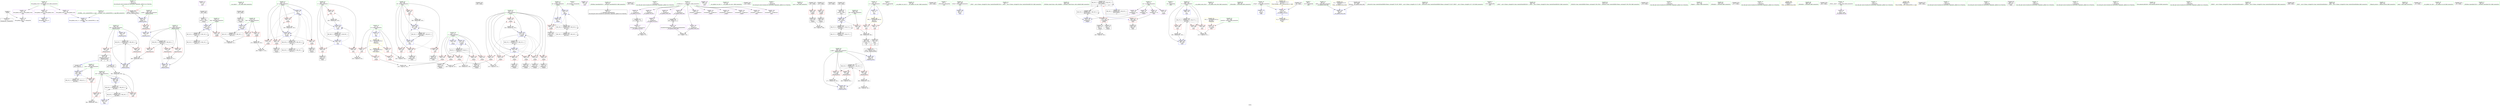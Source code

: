 digraph "SVFG" {
	label="SVFG";

	Node0x56295ffda200 [shape=record,color=grey,label="{NodeID: 0\nNullPtr}"];
	Node0x56295ffda200 -> Node0x56295fff2f40[style=solid];
	Node0x56295ffda200 -> Node0x56295fff9a90[style=solid];
	Node0x56295fff4800 [shape=record,color=blue,label="{NodeID: 194\n248\<--255\nres\<--\n_Z9quick_powxx\n}"];
	Node0x56295fff4800 -> Node0x562960015420[style=dashed];
	Node0x56295fff1180 [shape=record,color=purple,label="{NodeID: 111\n372\<--24\n\<--.str\nmain\n}"];
	Node0x56295ffefab0 [shape=record,color=green,label="{NodeID: 28\n45\<--46\n__cxa_atexit\<--__cxa_atexit_field_insensitive\n}"];
	Node0x562960003c70 [shape=record,color=grey,label="{NodeID: 305\n171 = cmp(169, 170, )\n}"];
	Node0x56295fff79f0 [shape=record,color=red,label="{NodeID: 139\n170\<--116\n\<--lenj\n_Z3gaov\n}"];
	Node0x56295fff79f0 -> Node0x562960003c70[style=solid];
	Node0x56295fff2430 [shape=record,color=green,label="{NodeID: 56\n291\<--292\ni\<--i_field_insensitive\nmain\n}"];
	Node0x56295fff2430 -> Node0x56295fff8bd0[style=solid];
	Node0x56295fff2430 -> Node0x56295fff8ca0[style=solid];
	Node0x56295fff2430 -> Node0x56295fff8d70[style=solid];
	Node0x56295fff2430 -> Node0x56295fff4db0[style=solid];
	Node0x56295fff2430 -> Node0x56295fff4e80[style=solid];
	Node0x562960031650 [shape=record,color=black,label="{NodeID: 416\n302 = PHI()\n}"];
	Node0x56295fff90b0 [shape=record,color=red,label="{NodeID: 167\n342\<--297\n\<--i9\nmain\n}"];
	Node0x56295fff90b0 -> Node0x5629600031f0[style=solid];
	Node0x56295fff3ca0 [shape=record,color=black,label="{NodeID: 84\n210\<--209\ntobool31\<--\n_Z3gaov\n}"];
	Node0x56295ffe7370 [shape=record,color=green,label="{NodeID: 1\n7\<--1\n__dso_handle\<--dummyObj\nGlob }"];
	Node0x56295fff48d0 [shape=record,color=blue,label="{NodeID: 195\n250\<--256\np\<--\n_Z9quick_powxx\n}"];
	Node0x56295fff48d0 -> Node0x562960015920[style=dashed];
	Node0x56295fff1250 [shape=record,color=purple,label="{NodeID: 112\n380\<--26\n\<--.str.3\nmain\n}"];
	Node0x56295ffefbb0 [shape=record,color=green,label="{NodeID: 29\n44\<--50\n_ZNSt8ios_base4InitD1Ev\<--_ZNSt8ios_base4InitD1Ev_field_insensitive\n}"];
	Node0x56295ffefbb0 -> Node0x56295fff3110[style=solid];
	Node0x562960003df0 [shape=record,color=grey,label="{NodeID: 306\n134 = cmp(132, 133, )\n}"];
	Node0x56295fff7ac0 [shape=record,color=red,label="{NodeID: 140\n209\<--118\n\<--ok\n_Z3gaov\n}"];
	Node0x56295fff7ac0 -> Node0x56295fff3ca0[style=solid];
	Node0x56295fff2500 [shape=record,color=green,label="{NodeID: 57\n293\<--294\nsum\<--sum_field_insensitive\nmain\n}"];
	Node0x56295fff2500 -> Node0x56295fff8e40[style=solid];
	Node0x56295fff2500 -> Node0x56295fff4f50[style=solid];
	Node0x562960031720 [shape=record,color=black,label="{NodeID: 417\n305 = PHI()\n}"];
	Node0x562960015420 [shape=record,color=black,label="{NodeID: 334\nMR_26V_3 = PHI(MR_26V_5, MR_26V_2, )\npts\{249 \}\n}"];
	Node0x562960015420 -> Node0x56295fff8480[style=dashed];
	Node0x562960015420 -> Node0x56295fff8550[style=dashed];
	Node0x562960015420 -> Node0x56295fff49a0[style=dashed];
	Node0x562960015420 -> Node0x562960015420[style=dashed];
	Node0x56295fff9180 [shape=record,color=red,label="{NodeID: 168\n346\<--297\n\<--i9\nmain\n}"];
	Node0x56295fff9180 -> Node0x56295fff40b0[style=solid];
	Node0x56295fff3d70 [shape=record,color=black,label="{NodeID: 85\n213\<--212\nidxprom33\<--\n_Z3gaov\n}"];
	Node0x56295ffdae90 [shape=record,color=green,label="{NodeID: 2\n9\<--1\n\<--dummyObj\nCan only get source location for instruction, argument, global var or function.}"];
	Node0x56295fff6050 [shape=record,color=black,label="{NodeID: 279\n73 = PHI(71, 74, )\n}"];
	Node0x56295fff6050 -> Node0x56295fff6810[style=solid];
	Node0x56295fff49a0 [shape=record,color=blue,label="{NodeID: 196\n248\<--269\nres\<--mul\n_Z9quick_powxx\n}"];
	Node0x56295fff49a0 -> Node0x562960015420[style=dashed];
	Node0x56295fff1320 [shape=record,color=purple,label="{NodeID: 113\n388\<--28\n\<--.str.4\nmain\n}"];
	Node0x56295ffefcb0 [shape=record,color=green,label="{NodeID: 30\n57\<--58\n__cxx_global_var_init.1\<--__cxx_global_var_init.1_field_insensitive\n}"];
	Node0x562960003f70 [shape=record,color=grey,label="{NodeID: 307\n148 = cmp(146, 147, )\n}"];
	Node0x56295fff7b90 [shape=record,color=red,label="{NodeID: 141\n177\<--120\n\<--p\n_Z3gaov\n}"];
	Node0x56295fff7b90 -> Node0x562960003970[style=solid];
	Node0x56295fff25d0 [shape=record,color=green,label="{NodeID: 58\n295\<--296\nans\<--ans_field_insensitive\nmain\n}"];
	Node0x56295fff25d0 -> Node0x56295fff8f10[style=solid];
	Node0x56295fff25d0 -> Node0x56295fff8fe0[style=solid];
	Node0x56295fff25d0 -> Node0x56295fff5020[style=solid];
	Node0x56295fff25d0 -> Node0x56295fff5290[style=solid];
	Node0x5629600317f0 [shape=record,color=black,label="{NodeID: 418\n314 = PHI()\n}"];
	Node0x562960015920 [shape=record,color=black,label="{NodeID: 335\nMR_28V_3 = PHI(MR_28V_4, MR_28V_2, )\npts\{251 \}\n}"];
	Node0x562960015920 -> Node0x56295fff8620[style=dashed];
	Node0x562960015920 -> Node0x56295fff86f0[style=dashed];
	Node0x562960015920 -> Node0x56295fff87c0[style=dashed];
	Node0x562960015920 -> Node0x56295fff4a70[style=dashed];
	Node0x56295fff9250 [shape=record,color=red,label="{NodeID: 169\n352\<--297\n\<--i9\nmain\n}"];
	Node0x56295fff9250 -> Node0x56295fff4250[style=solid];
	Node0x56295fff3e40 [shape=record,color=black,label="{NodeID: 86\n241\<--280\n_Z9quick_powxx_ret\<--\n_Z9quick_powxx\n|{<s0>18|<s1>20}}"];
	Node0x56295fff3e40:s0 -> Node0x562960031af0[style=solid,color=blue];
	Node0x56295fff3e40:s1 -> Node0x562960031df0[style=solid,color=blue];
	Node0x56295ffda840 [shape=record,color=green,label="{NodeID: 3\n15\<--1\n\<--dummyObj\nCan only get source location for instruction, argument, global var or function.}"];
	Node0x562960001350 [shape=record,color=black,label="{NodeID: 280\n96 = PHI(94, 97, )\n}"];
	Node0x562960001350 -> Node0x56295fff68e0[style=solid];
	Node0x56295fff4a70 [shape=record,color=blue,label="{NodeID: 197\n250\<--274\np\<--mul2\n_Z9quick_powxx\n}"];
	Node0x56295fff4a70 -> Node0x562960015920[style=dashed];
	Node0x56295fff13f0 [shape=record,color=purple,label="{NodeID: 114\n419\<--30\nllvm.global_ctors_0\<--llvm.global_ctors\nGlob }"];
	Node0x56295fff13f0 -> Node0x56295fff9890[style=solid];
	Node0x56295ffefdb0 [shape=record,color=green,label="{NodeID: 31\n62\<--63\nacos\<--acos_field_insensitive\n}"];
	Node0x5629600040f0 [shape=record,color=grey,label="{NodeID: 308\n200 = cmp(191, 199, )\n}"];
	Node0x56295fff7c60 [shape=record,color=red,label="{NodeID: 142\n185\<--120\n\<--p\n_Z3gaov\n}"];
	Node0x56295fff7c60 -> Node0x56295fff3890[style=solid];
	Node0x56295fff26a0 [shape=record,color=green,label="{NodeID: 59\n297\<--298\ni9\<--i9_field_insensitive\nmain\n}"];
	Node0x56295fff26a0 -> Node0x56295fff90b0[style=solid];
	Node0x56295fff26a0 -> Node0x56295fff9180[style=solid];
	Node0x56295fff26a0 -> Node0x56295fff9250[style=solid];
	Node0x56295fff26a0 -> Node0x56295fff9320[style=solid];
	Node0x56295fff26a0 -> Node0x56295fff50f0[style=solid];
	Node0x56295fff26a0 -> Node0x56295fff5360[style=solid];
	Node0x562960031950 [shape=record,color=black,label="{NodeID: 419\n315 = PHI()\n}"];
	Node0x562960015e20 [shape=record,color=black,label="{NodeID: 336\nMR_24V_3 = PHI(MR_24V_4, MR_24V_2, )\npts\{247 \}\n}"];
	Node0x562960015e20 -> Node0x56295fff8210[style=dashed];
	Node0x562960015e20 -> Node0x56295fff82e0[style=dashed];
	Node0x562960015e20 -> Node0x56295fff83b0[style=dashed];
	Node0x562960015e20 -> Node0x56295fff4b40[style=dashed];
	Node0x56295fff9320 [shape=record,color=red,label="{NodeID: 170\n368\<--297\n\<--i9\nmain\n}"];
	Node0x56295fff9320 -> Node0x5629600028f0[style=solid];
	Node0x56295fff3f10 [shape=record,color=black,label="{NodeID: 87\n323\<--322\nidxprom\<--\nmain\n}"];
	Node0x56295ffdac20 [shape=record,color=green,label="{NodeID: 4\n22\<--1\n_ZSt3cin\<--dummyObj\nGlob }"];
	Node0x562960001870 [shape=record,color=grey,label="{NodeID: 281\n384 = Binary(382, 383, )\n}"];
	Node0x56295fff4b40 [shape=record,color=blue,label="{NodeID: 198\n246\<--277\nx.addr\<--shr\n_Z9quick_powxx\n}"];
	Node0x56295fff4b40 -> Node0x562960015e20[style=dashed];
	Node0x56295fff6680 [shape=record,color=purple,label="{NodeID: 115\n420\<--30\nllvm.global_ctors_1\<--llvm.global_ctors\nGlob }"];
	Node0x56295fff6680 -> Node0x56295fff9990[style=solid];
	Node0x56295ffefeb0 [shape=record,color=green,label="{NodeID: 32\n68\<--69\n__cxx_global_var_init.2\<--__cxx_global_var_init.2_field_insensitive\n}"];
	Node0x56295fff7d30 [shape=record,color=red,label="{NodeID: 143\n195\<--120\n\<--p\n_Z3gaov\n}"];
	Node0x56295fff7d30 -> Node0x56295fff3b00[style=solid];
	Node0x56295fff2770 [shape=record,color=green,label="{NodeID: 60\n299\<--300\nlen\<--len_field_insensitive\nmain\n}"];
	Node0x56295fff2770 -> Node0x56295fff93f0[style=solid];
	Node0x56295fff2770 -> Node0x56295fff51c0[style=solid];
	Node0x562960031a20 [shape=record,color=black,label="{NodeID: 420\n325 = PHI()\n}"];
	Node0x562960016320 [shape=record,color=black,label="{NodeID: 337\nMR_43V_4 = PHI(MR_43V_5, MR_43V_3, )\npts\{296 \}\n}"];
	Node0x562960016320 -> Node0x56295fff8f10[style=dashed];
	Node0x562960016320 -> Node0x56295fff8fe0[style=dashed];
	Node0x562960016320 -> Node0x56295fff5290[style=dashed];
	Node0x562960016320 -> Node0x562960013b20[style=dashed];
	Node0x562960016320 -> Node0x562960016320[style=dashed];
	Node0x56295fff93f0 [shape=record,color=red,label="{NodeID: 171\n359\<--299\n\<--len\nmain\n}"];
	Node0x56295fff93f0 -> Node0x562960001cf0[style=solid];
	Node0x56295fff3fe0 [shape=record,color=black,label="{NodeID: 88\n335\<--334\nconv\<--\nmain\n|{<s0>18}}"];
	Node0x56295fff3fe0:s0 -> Node0x5629600307a0[style=solid,color=red];
	Node0x56295ffe70d0 [shape=record,color=green,label="{NodeID: 5\n23\<--1\n_ZSt4cout\<--dummyObj\nGlob }"];
	Node0x5629600019f0 [shape=record,color=grey,label="{NodeID: 282\n274 = Binary(273, 272, )\n}"];
	Node0x5629600019f0 -> Node0x56295fff4a70[style=solid];
	Node0x56295fff4c10 [shape=record,color=blue,label="{NodeID: 199\n285\<--15\nretval\<--\nmain\n}"];
	Node0x56295fff6710 [shape=record,color=purple,label="{NodeID: 116\n421\<--30\nllvm.global_ctors_2\<--llvm.global_ctors\nGlob }"];
	Node0x56295fff6710 -> Node0x56295fff9a90[style=solid];
	Node0x56295ffeffb0 [shape=record,color=green,label="{NodeID: 33\n76\<--77\n_ZNSt7__cxx1112basic_stringIcSt11char_traitsIcESaIcEEC1Ev\<--_ZNSt7__cxx1112basic_stringIcSt11char_traitsIcESaIcEEC1Ev_field_insensitive\n}"];
	Node0x56295fff7e00 [shape=record,color=red,label="{NodeID: 144\n205\<--120\n\<--p\n_Z3gaov\n}"];
	Node0x56295fff7e00 -> Node0x5629600025f0[style=solid];
	Node0x56295fff2840 [shape=record,color=green,label="{NodeID: 61\n303\<--304\n_ZNSt8ios_base15sync_with_stdioEb\<--_ZNSt8ios_base15sync_with_stdioEb_field_insensitive\n}"];
	Node0x562960031af0 [shape=record,color=black,label="{NodeID: 421\n336 = PHI(241, )\n}"];
	Node0x562960031af0 -> Node0x56295fff4f50[style=solid];
	Node0x56295fff94c0 [shape=record,color=red,label="{NodeID: 172\n349\<--348\n\<--arrayidx14\nmain\n}"];
	Node0x56295fff94c0 -> Node0x56295fff4180[style=solid];
	Node0x56295fff40b0 [shape=record,color=black,label="{NodeID: 89\n347\<--346\nidxprom13\<--\nmain\n}"];
	Node0x56295ffe7160 [shape=record,color=green,label="{NodeID: 6\n24\<--1\n.str\<--dummyObj\nGlob }"];
	Node0x562960001b70 [shape=record,color=grey,label="{NodeID: 283\n364 = Binary(363, 362, )\n}"];
	Node0x562960001b70 -> Node0x56295fff5290[style=solid];
	Node0x56295fff4ce0 [shape=record,color=blue,label="{NodeID: 200\n289\<--130\nT\<--\nmain\n}"];
	Node0x56295fff4ce0 -> Node0x562960013030[style=dashed];
	Node0x56295fff6810 [shape=record,color=purple,label="{NodeID: 117\n74\<--73\narrayctor.next\<--arrayctor.cur\n__cxx_global_var_init.2\n}"];
	Node0x56295fff6810 -> Node0x56295fff6050[style=solid];
	Node0x56295fff6810 -> Node0x562960002ef0[style=solid];
	Node0x56295fff00b0 [shape=record,color=green,label="{NodeID: 34\n83\<--84\n__cxx_global_array_dtor\<--__cxx_global_array_dtor_field_insensitive\n}"];
	Node0x56295fff7ed0 [shape=record,color=red,label="{NodeID: 145\n157\<--156\n\<--arrayidx6\n_Z3gaov\n}"];
	Node0x56295fff7ed0 -> Node0x56295fff3480[style=solid];
	Node0x56295fff7ed0 -> Node0x56295fff3550[style=solid];
	Node0x56295fff2940 [shape=record,color=green,label="{NodeID: 62\n306\<--307\n_ZNSirsERi\<--_ZNSirsERi_field_insensitive\n}"];
	Node0x562960031d20 [shape=record,color=black,label="{NodeID: 422\n355 = PHI()\n}"];
	Node0x562960031d20 -> Node0x56295fff4320[style=solid];
	Node0x562960016d20 [shape=record,color=black,label="{NodeID: 339\nMR_47V_3 = PHI(MR_47V_4, MR_47V_2, )\npts\{300 \}\n}"];
	Node0x562960016d20 -> Node0x56295fff51c0[style=dashed];
	Node0x562960016d20 -> Node0x562960014520[style=dashed];
	Node0x562960016d20 -> Node0x562960016d20[style=dashed];
	Node0x56295fff9590 [shape=record,color=blue,label="{NodeID: 173\n8\<--9\n_ZL2pi\<--\nGlob }"];
	Node0x56295fff4180 [shape=record,color=black,label="{NodeID: 90\n350\<--349\ntobool\<--\nmain\n}"];
	Node0x56295ffe71f0 [shape=record,color=green,label="{NodeID: 7\n26\<--1\n.str.3\<--dummyObj\nGlob }"];
	Node0x562960001cf0 [shape=record,color=grey,label="{NodeID: 284\n360 = Binary(358, 359, )\n}"];
	Node0x562960001cf0 -> Node0x56295fff43f0[style=solid];
	Node0x56295fff4db0 [shape=record,color=blue,label="{NodeID: 201\n291\<--130\ni\<--\nmain\n}"];
	Node0x56295fff4db0 -> Node0x56295fff8bd0[style=dashed];
	Node0x56295fff4db0 -> Node0x56295fff8ca0[style=dashed];
	Node0x56295fff4db0 -> Node0x56295fff8d70[style=dashed];
	Node0x56295fff4db0 -> Node0x56295fff4e80[style=dashed];
	Node0x56295fff4db0 -> Node0x562960013120[style=dashed];
	Node0x56295fff68e0 [shape=record,color=purple,label="{NodeID: 118\n97\<--96\narraydestroy.element\<--arraydestroy.elementPast\n__cxx_global_array_dtor\n}"];
	Node0x56295fff68e0 -> Node0x562960001350[style=solid];
	Node0x56295fff68e0 -> Node0x562960002d70[style=solid];
	Node0x56295fff01b0 [shape=record,color=green,label="{NodeID: 35\n90\<--91\n.addr\<--.addr_field_insensitive\n__cxx_global_array_dtor\n}"];
	Node0x56295fff01b0 -> Node0x56295fff9c60[style=solid];
	Node0x56295fff7fa0 [shape=record,color=red,label="{NodeID: 146\n190\<--187\n\<--call21\n_Z3gaov\n}"];
	Node0x56295fff7fa0 -> Node0x56295fff3960[style=solid];
	Node0x56295fff2a40 [shape=record,color=green,label="{NodeID: 63\n326\<--327\n_ZStrsIcSt11char_traitsIcESaIcEERSt13basic_istreamIT_T0_ES7_RNSt7__cxx1112basic_stringIS4_S5_T1_EE\<--_ZStrsIcSt11char_traitsIcESaIcEERSt13basic_istreamIT_T0_ES7_RNSt7__cxx1112basic_stringIS4_S5_T1_EE_field_insensitive\n}"];
	Node0x562960031df0 [shape=record,color=black,label="{NodeID: 423\n362 = PHI(241, )\n}"];
	Node0x562960031df0 -> Node0x562960001b70[style=solid];
	Node0x56295fff9690 [shape=record,color=blue,label="{NodeID: 174\n14\<--15\nn\<--\nGlob }"];
	Node0x56295fff9690 -> Node0x562960019a20[style=dashed];
	Node0x56295fff4250 [shape=record,color=black,label="{NodeID: 91\n353\<--352\nidxprom15\<--\nmain\n}"];
	Node0x56295ffee380 [shape=record,color=green,label="{NodeID: 8\n28\<--1\n.str.4\<--dummyObj\nGlob }"];
	Node0x562960001e70 [shape=record,color=grey,label="{NodeID: 285\n269 = Binary(268, 267, )\n}"];
	Node0x562960001e70 -> Node0x56295fff49a0[style=solid];
	Node0x56295fff4e80 [shape=record,color=blue,label="{NodeID: 202\n291\<--330\ni\<--inc\nmain\n}"];
	Node0x56295fff4e80 -> Node0x56295fff8bd0[style=dashed];
	Node0x56295fff4e80 -> Node0x56295fff8ca0[style=dashed];
	Node0x56295fff4e80 -> Node0x56295fff8d70[style=dashed];
	Node0x56295fff4e80 -> Node0x56295fff4e80[style=dashed];
	Node0x56295fff4e80 -> Node0x562960013120[style=dashed];
	Node0x56295fff69b0 [shape=record,color=red,label="{NodeID: 119\n334\<--14\n\<--n\nmain\n}"];
	Node0x56295fff69b0 -> Node0x56295fff3fe0[style=solid];
	Node0x56295fff0280 [shape=record,color=green,label="{NodeID: 36\n99\<--100\n_ZNSt7__cxx1112basic_stringIcSt11char_traitsIcESaIcEED1Ev\<--_ZNSt7__cxx1112basic_stringIcSt11char_traitsIcESaIcEED1Ev_field_insensitive\n}"];
	Node0x56295fff8070 [shape=record,color=red,label="{NodeID: 147\n198\<--197\n\<--call26\n_Z3gaov\n}"];
	Node0x56295fff8070 -> Node0x56295fff3bd0[style=solid];
	Node0x56295fff2b40 [shape=record,color=green,label="{NodeID: 64\n374\<--375\n_ZStlsISt11char_traitsIcEERSt13basic_ostreamIcT_ES5_PKc\<--_ZStlsISt11char_traitsIcEERSt13basic_ostreamIcT_ES5_PKc_field_insensitive\n}"];
	Node0x562960031f60 [shape=record,color=black,label="{NodeID: 424\n373 = PHI()\n}"];
	Node0x56295fff9790 [shape=record,color=blue,label="{NodeID: 175\n17\<--15\nk\<--\nGlob }"];
	Node0x56295fff9790 -> Node0x56296001a540[style=dashed];
	Node0x56295fff4320 [shape=record,color=black,label="{NodeID: 92\n356\<--355\nconv18\<--call17\nmain\n}"];
	Node0x56295fff4320 -> Node0x56295fff51c0[style=solid];
	Node0x56295ffee410 [shape=record,color=green,label="{NodeID: 9\n31\<--1\n\<--dummyObj\nCan only get source location for instruction, argument, global var or function.}"];
	Node0x562960001ff0 [shape=record,color=grey,label="{NodeID: 286\n277 = Binary(276, 255, )\n}"];
	Node0x562960001ff0 -> Node0x56295fff4b40[style=solid];
	Node0x56295fff4f50 [shape=record,color=blue,label="{NodeID: 203\n293\<--336\nsum\<--call8\nmain\n}"];
	Node0x56295fff4f50 -> Node0x56295fff8e40[style=dashed];
	Node0x56295fff4f50 -> Node0x562960013620[style=dashed];
	Node0x56295fff6a80 [shape=record,color=red,label="{NodeID: 120\n358\<--14\n\<--n\nmain\n}"];
	Node0x56295fff6a80 -> Node0x562960001cf0[style=solid];
	Node0x56295fff0380 [shape=record,color=green,label="{NodeID: 37\n107\<--108\n_Z3gaov\<--_Z3gaov_field_insensitive\n}"];
	Node0x56295fff8140 [shape=record,color=red,label="{NodeID: 148\n256\<--244\n\<--a.addr\n_Z9quick_powxx\n}"];
	Node0x56295fff8140 -> Node0x56295fff48d0[style=solid];
	Node0x56295fff2c40 [shape=record,color=green,label="{NodeID: 65\n378\<--379\n_ZNSolsEi\<--_ZNSolsEi_field_insensitive\n}"];
	Node0x562960032030 [shape=record,color=black,label="{NodeID: 425\n377 = PHI()\n}"];
	Node0x56295fff9890 [shape=record,color=blue,label="{NodeID: 176\n419\<--31\nllvm.global_ctors_0\<--\nGlob }"];
	Node0x56295fff43f0 [shape=record,color=black,label="{NodeID: 93\n361\<--360\nconv19\<--sub\nmain\n|{<s0>20}}"];
	Node0x56295fff43f0:s0 -> Node0x5629600307a0[style=solid,color=red];
	Node0x56295ffee4a0 [shape=record,color=green,label="{NodeID: 10\n61\<--1\n\<--dummyObj\nCan only get source location for instruction, argument, global var or function.}"];
	Node0x562960002170 [shape=record,color=grey,label="{NodeID: 287\n225 = Binary(224, 130, )\n}"];
	Node0x562960002170 -> Node0x56295fffa550[style=solid];
	Node0x56295fff5020 [shape=record,color=blue,label="{NodeID: 204\n295\<--261\nans\<--\nmain\n}"];
	Node0x56295fff5020 -> Node0x562960016320[style=dashed];
	Node0x56295fff6b50 [shape=record,color=red,label="{NodeID: 121\n133\<--17\n\<--k\n_Z3gaov\n}"];
	Node0x56295fff6b50 -> Node0x562960003df0[style=solid];
	Node0x56295fff0480 [shape=record,color=green,label="{NodeID: 38\n110\<--111\ni\<--i_field_insensitive\n_Z3gaov\n}"];
	Node0x56295fff0480 -> Node0x56295fff6e90[style=solid];
	Node0x56295fff0480 -> Node0x56295fff6f60[style=solid];
	Node0x56295fff0480 -> Node0x56295fff7030[style=solid];
	Node0x56295fff0480 -> Node0x56295fff7100[style=solid];
	Node0x56295fff0480 -> Node0x56295fff71d0[style=solid];
	Node0x56295fff0480 -> Node0x56295fff9d30[style=solid];
	Node0x56295fff0480 -> Node0x56295fffa550[style=solid];
	Node0x56295fffb320 [shape=record,color=yellow,style=double,label="{NodeID: 398\nRETMU(4V_2)\npts\{91 \}\nFun[__cxx_global_array_dtor]}"];
	Node0x56295fff8210 [shape=record,color=red,label="{NodeID: 149\n259\<--246\n\<--x.addr\n_Z9quick_powxx\n}"];
	Node0x56295fff8210 -> Node0x5629600037f0[style=solid];
	Node0x56295fff2d40 [shape=record,color=green,label="{NodeID: 66\n386\<--387\n_ZNSolsEx\<--_ZNSolsEx_field_insensitive\n}"];
	Node0x562960032100 [shape=record,color=black,label="{NodeID: 426\n381 = PHI()\n}"];
	Node0x562960018120 [shape=record,color=black,label="{NodeID: 343\nMR_14V_4 = PHI(MR_14V_5, MR_14V_3, )\npts\{117 \}\n}"];
	Node0x562960018120 -> Node0x56295fff9fa0[style=dashed];
	Node0x562960018120 -> Node0x562960010f20[style=dashed];
	Node0x562960018120 -> Node0x562960018120[style=dashed];
	Node0x56295fff9990 [shape=record,color=blue,label="{NodeID: 177\n420\<--32\nllvm.global_ctors_1\<--_GLOBAL__sub_I_mental2008_0_1.cpp\nGlob }"];
	Node0x56295fff44c0 [shape=record,color=purple,label="{NodeID: 94\n41\<--4\n\<--_ZStL8__ioinit\n__cxx_global_var_init\n}"];
	Node0x56295ffeed70 [shape=record,color=green,label="{NodeID: 11\n124\<--1\n\<--dummyObj\nCan only get source location for instruction, argument, global var or function.}"];
	Node0x5629600022f0 [shape=record,color=grey,label="{NodeID: 288\n330 = Binary(329, 130, )\n}"];
	Node0x5629600022f0 -> Node0x56295fff4e80[style=solid];
	Node0x56295fff50f0 [shape=record,color=blue,label="{NodeID: 205\n297\<--130\ni9\<--\nmain\n}"];
	Node0x56295fff50f0 -> Node0x56295fff90b0[style=dashed];
	Node0x56295fff50f0 -> Node0x56295fff9180[style=dashed];
	Node0x56295fff50f0 -> Node0x56295fff9250[style=dashed];
	Node0x56295fff50f0 -> Node0x56295fff9320[style=dashed];
	Node0x56295fff50f0 -> Node0x56295fff5360[style=dashed];
	Node0x56295fff50f0 -> Node0x562960014020[style=dashed];
	Node0x56295fff6c20 [shape=record,color=red,label="{NodeID: 122\n147\<--17\n\<--k\n_Z3gaov\n}"];
	Node0x56295fff6c20 -> Node0x562960003f70[style=solid];
	Node0x56295fff0550 [shape=record,color=green,label="{NodeID: 39\n112\<--113\nleni\<--leni_field_insensitive\n_Z3gaov\n}"];
	Node0x56295fff0550 -> Node0x56295fff72a0[style=solid];
	Node0x56295fff0550 -> Node0x56295fff7370[style=solid];
	Node0x56295fff0550 -> Node0x56295fff9e00[style=solid];
	Node0x56295fffb430 [shape=record,color=yellow,style=double,label="{NodeID: 399\nRETMU(2V_2)\npts\{10 \}\nFun[_GLOBAL__sub_I_mental2008_0_1.cpp]}"];
	Node0x56295fff82e0 [shape=record,color=red,label="{NodeID: 150\n263\<--246\n\<--x.addr\n_Z9quick_powxx\n}"];
	Node0x56295fff82e0 -> Node0x562960002470[style=solid];
	Node0x56295fff2e40 [shape=record,color=green,label="{NodeID: 67\n32\<--413\n_GLOBAL__sub_I_mental2008_0_1.cpp\<--_GLOBAL__sub_I_mental2008_0_1.cpp_field_insensitive\n}"];
	Node0x56295fff2e40 -> Node0x56295fff9990[style=solid];
	Node0x5629600321d0 [shape=record,color=black,label="{NodeID: 427\n385 = PHI()\n}"];
	Node0x562960018620 [shape=record,color=black,label="{NodeID: 344\nMR_16V_4 = PHI(MR_16V_8, MR_16V_3, )\npts\{119 \}\n}"];
	Node0x562960018620 -> Node0x56295fffa070[style=dashed];
	Node0x562960018620 -> Node0x562960011420[style=dashed];
	Node0x562960018620 -> Node0x562960018620[style=dashed];
	Node0x56295fff9a90 [shape=record,color=blue, style = dotted,label="{NodeID: 178\n421\<--3\nllvm.global_ctors_2\<--dummyVal\nGlob }"];
	Node0x56295fff4590 [shape=record,color=purple,label="{NodeID: 95\n71\<--11\n\<--_Z1sB5cxx11\n__cxx_global_var_init.2\n}"];
	Node0x56295fff4590 -> Node0x56295fff6050[style=solid];
	Node0x56295ffeee00 [shape=record,color=green,label="{NodeID: 12\n125\<--1\n\<--dummyObj\nCan only get source location for instruction, argument, global var or function.}"];
	Node0x56296001b9f0 [shape=record,color=yellow,style=double,label="{NodeID: 372\n4V_1 = ENCHI(MR_4V_0)\npts\{91 \}\nFun[__cxx_global_array_dtor]}"];
	Node0x56296001b9f0 -> Node0x56295fff9c60[style=dashed];
	Node0x562960002470 [shape=record,color=grey,label="{NodeID: 289\n264 = Binary(263, 255, )\n}"];
	Node0x562960002470 -> Node0x5629600034f0[style=solid];
	Node0x56295fff51c0 [shape=record,color=blue,label="{NodeID: 206\n299\<--356\nlen\<--conv18\nmain\n}"];
	Node0x56295fff51c0 -> Node0x56295fff93f0[style=dashed];
	Node0x56295fff51c0 -> Node0x562960016d20[style=dashed];
	Node0x56295fff6cf0 [shape=record,color=red,label="{NodeID: 123\n319\<--17\n\<--k\nmain\n}"];
	Node0x56295fff6cf0 -> Node0x562960003670[style=solid];
	Node0x56295fff0620 [shape=record,color=green,label="{NodeID: 40\n114\<--115\nj\<--j_field_insensitive\n_Z3gaov\n}"];
	Node0x56295fff0620 -> Node0x56295fff7440[style=solid];
	Node0x56295fff0620 -> Node0x56295fff7510[style=solid];
	Node0x56295fff0620 -> Node0x56295fff75e0[style=solid];
	Node0x56295fff0620 -> Node0x56295fff76b0[style=solid];
	Node0x56295fff0620 -> Node0x56295fff7780[style=solid];
	Node0x56295fff0620 -> Node0x56295fff7850[style=solid];
	Node0x56295fff0620 -> Node0x56295fff7920[style=solid];
	Node0x56295fff0620 -> Node0x56295fff9ed0[style=solid];
	Node0x56295fff0620 -> Node0x56295fffa480[style=solid];
	Node0x56295fff83b0 [shape=record,color=red,label="{NodeID: 151\n276\<--246\n\<--x.addr\n_Z9quick_powxx\n}"];
	Node0x56295fff83b0 -> Node0x562960001ff0[style=solid];
	Node0x56295fff2f40 [shape=record,color=black,label="{NodeID: 68\n2\<--3\ndummyVal\<--dummyVal\n}"];
	Node0x562960018b20 [shape=record,color=black,label="{NodeID: 345\nMR_18V_4 = PHI(MR_18V_8, MR_18V_3, )\npts\{121 \}\n}"];
	Node0x562960018b20 -> Node0x56295fffa140[style=dashed];
	Node0x562960018b20 -> Node0x562960011920[style=dashed];
	Node0x562960018b20 -> Node0x562960018b20[style=dashed];
	Node0x56295fff9b90 [shape=record,color=blue,label="{NodeID: 179\n8\<--60\n_ZL2pi\<--call\n__cxx_global_var_init.1\n|{<s0>27}}"];
	Node0x56295fff9b90:s0 -> Node0x56295fffb9f0[style=dashed,color=blue];
	Node0x56295fff1570 [shape=record,color=purple,label="{NodeID: 96\n78\<--11\n\<--_Z1sB5cxx11\n__cxx_global_var_init.2\n}"];
	Node0x56295ffeee90 [shape=record,color=green,label="{NodeID: 13\n126\<--1\n\<--dummyObj\nCan only get source location for instruction, argument, global var or function.}"];
	Node0x56296001bb00 [shape=record,color=yellow,style=double,label="{NodeID: 373\n2V_1 = ENCHI(MR_2V_0)\npts\{10 \}\nFun[_GLOBAL__sub_I_mental2008_0_1.cpp]|{<s0>27}}"];
	Node0x56296001bb00:s0 -> Node0x56295fff9b90[style=dashed,color=red];
	Node0x5629600025f0 [shape=record,color=grey,label="{NodeID: 290\n206 = Binary(205, 130, )\n}"];
	Node0x5629600025f0 -> Node0x56295fffa2e0[style=solid];
	Node0x56295fff5290 [shape=record,color=blue,label="{NodeID: 207\n295\<--364\nans\<--add\nmain\n}"];
	Node0x56295fff5290 -> Node0x562960016320[style=dashed];
	Node0x56295fff6dc0 [shape=record,color=red,label="{NodeID: 124\n343\<--17\n\<--k\nmain\n}"];
	Node0x56295fff6dc0 -> Node0x5629600031f0[style=solid];
	Node0x56295fff06f0 [shape=record,color=green,label="{NodeID: 41\n116\<--117\nlenj\<--lenj_field_insensitive\n_Z3gaov\n}"];
	Node0x56295fff06f0 -> Node0x56295fff79f0[style=solid];
	Node0x56295fff06f0 -> Node0x56295fff9fa0[style=solid];
	Node0x562960010020 [shape=record,color=black,label="{NodeID: 318\nMR_8V_3 = PHI(MR_8V_4, MR_8V_2, )\npts\{111 \}\n}"];
	Node0x562960010020 -> Node0x56295fff6e90[style=dashed];
	Node0x562960010020 -> Node0x56295fff6f60[style=dashed];
	Node0x562960010020 -> Node0x56295fff7030[style=dashed];
	Node0x562960010020 -> Node0x56295fff7100[style=dashed];
	Node0x562960010020 -> Node0x56295fff71d0[style=dashed];
	Node0x562960010020 -> Node0x56295fffa550[style=dashed];
	Node0x56295fff8480 [shape=record,color=red,label="{NodeID: 152\n268\<--248\n\<--res\n_Z9quick_powxx\n}"];
	Node0x56295fff8480 -> Node0x562960001e70[style=solid];
	Node0x56295fff3040 [shape=record,color=black,label="{NodeID: 69\n284\<--15\nmain_ret\<--\nmain\n}"];
	Node0x562960019020 [shape=record,color=black,label="{NodeID: 346\nMR_20V_4 = PHI(MR_20V_7, MR_20V_3, )\npts\{210000 \}\n}"];
	Node0x562960019020 -> Node0x56295fff7ed0[style=dashed];
	Node0x562960019020 -> Node0x56295fffa3b0[style=dashed];
	Node0x562960019020 -> Node0x562960011e20[style=dashed];
	Node0x562960019020 -> Node0x562960019020[style=dashed];
	Node0x56295fff9c60 [shape=record,color=blue,label="{NodeID: 180\n90\<--89\n.addr\<--\n__cxx_global_array_dtor\n}"];
	Node0x56295fff1640 [shape=record,color=purple,label="{NodeID: 97\n79\<--11\n\<--_Z1sB5cxx11\n__cxx_global_var_init.2\n}"];
	Node0x56295fff1640 -> Node0x562960002ef0[style=solid];
	Node0x56295ffeef20 [shape=record,color=green,label="{NodeID: 14\n130\<--1\n\<--dummyObj\nCan only get source location for instruction, argument, global var or function.}"];
	Node0x562960002770 [shape=record,color=grey,label="{NodeID: 291\n179 = Binary(178, 130, )\n}"];
	Node0x562960002770 -> Node0x562960003970[style=solid];
	Node0x56295fff5360 [shape=record,color=blue,label="{NodeID: 208\n297\<--369\ni9\<--inc22\nmain\n}"];
	Node0x56295fff5360 -> Node0x56295fff90b0[style=dashed];
	Node0x56295fff5360 -> Node0x56295fff9180[style=dashed];
	Node0x56295fff5360 -> Node0x56295fff9250[style=dashed];
	Node0x56295fff5360 -> Node0x56295fff9320[style=dashed];
	Node0x56295fff5360 -> Node0x56295fff5360[style=dashed];
	Node0x56295fff5360 -> Node0x562960014020[style=dashed];
	Node0x56295fff6e90 [shape=record,color=red,label="{NodeID: 125\n132\<--110\n\<--i\n_Z3gaov\n}"];
	Node0x56295fff6e90 -> Node0x562960003df0[style=solid];
	Node0x56295fff07c0 [shape=record,color=green,label="{NodeID: 42\n118\<--119\nok\<--ok_field_insensitive\n_Z3gaov\n}"];
	Node0x56295fff07c0 -> Node0x56295fff7ac0[style=solid];
	Node0x56295fff07c0 -> Node0x56295fffa070[style=solid];
	Node0x56295fff07c0 -> Node0x56295fffa210[style=solid];
	Node0x562960010520 [shape=record,color=black,label="{NodeID: 319\nMR_10V_2 = PHI(MR_10V_3, MR_10V_1, )\npts\{113 \}\n}"];
	Node0x562960010520 -> Node0x56295fff9e00[style=dashed];
	Node0x56295fff8550 [shape=record,color=red,label="{NodeID: 153\n280\<--248\n\<--res\n_Z9quick_powxx\n}"];
	Node0x56295fff8550 -> Node0x56295fff3e40[style=solid];
	Node0x56295fff3110 [shape=record,color=black,label="{NodeID: 70\n43\<--44\n\<--_ZNSt8ios_base4InitD1Ev\nCan only get source location for instruction, argument, global var or function.}"];
	Node0x56295fff9d30 [shape=record,color=blue,label="{NodeID: 181\n110\<--130\ni\<--\n_Z3gaov\n}"];
	Node0x56295fff9d30 -> Node0x562960010020[style=dashed];
	Node0x56295fff1710 [shape=record,color=purple,label="{NodeID: 98\n93\<--11\n\<--_Z1sB5cxx11\n__cxx_global_array_dtor\n}"];
	Node0x56295ffeefb0 [shape=record,color=green,label="{NodeID: 15\n174\<--1\n\<--dummyObj\nCan only get source location for instruction, argument, global var or function.}"];
	Node0x5629600028f0 [shape=record,color=grey,label="{NodeID: 292\n369 = Binary(368, 130, )\n}"];
	Node0x5629600028f0 -> Node0x56295fff5360[style=solid];
	Node0x56295fff5430 [shape=record,color=blue,label="{NodeID: 209\n289\<--392\nT\<--inc31\nmain\n}"];
	Node0x56295fff5430 -> Node0x562960013030[style=dashed];
	Node0x56295fff6f60 [shape=record,color=red,label="{NodeID: 126\n136\<--110\n\<--i\n_Z3gaov\n}"];
	Node0x56295fff6f60 -> Node0x56295fff3210[style=solid];
	Node0x56295fff0890 [shape=record,color=green,label="{NodeID: 43\n120\<--121\np\<--p_field_insensitive\n_Z3gaov\n}"];
	Node0x56295fff0890 -> Node0x56295fff7b90[style=solid];
	Node0x56295fff0890 -> Node0x56295fff7c60[style=solid];
	Node0x56295fff0890 -> Node0x56295fff7d30[style=solid];
	Node0x56295fff0890 -> Node0x56295fff7e00[style=solid];
	Node0x56295fff0890 -> Node0x56295fffa140[style=solid];
	Node0x56295fff0890 -> Node0x56295fffa2e0[style=solid];
	Node0x562960010a20 [shape=record,color=black,label="{NodeID: 320\nMR_12V_2 = PHI(MR_12V_4, MR_12V_1, )\npts\{115 \}\n}"];
	Node0x562960010a20 -> Node0x56295fff9ed0[style=dashed];
	Node0x56295fff8620 [shape=record,color=red,label="{NodeID: 154\n267\<--250\n\<--p\n_Z9quick_powxx\n}"];
	Node0x56295fff8620 -> Node0x562960001e70[style=solid];
	Node0x56295fff3210 [shape=record,color=black,label="{NodeID: 71\n137\<--136\nidxprom\<--\n_Z3gaov\n}"];
	Node0x562960019a20 [shape=record,color=yellow,style=double,label="{NodeID: 348\n30V_1 = ENCHI(MR_30V_0)\npts\{16 \}\nFun[main]}"];
	Node0x562960019a20 -> Node0x56295fff69b0[style=dashed];
	Node0x562960019a20 -> Node0x56295fff6a80[style=dashed];
	Node0x56295fff9e00 [shape=record,color=blue,label="{NodeID: 182\n112\<--142\nleni\<--conv\n_Z3gaov\n}"];
	Node0x56295fff9e00 -> Node0x56295fff72a0[style=dashed];
	Node0x56295fff9e00 -> Node0x56295fff7370[style=dashed];
	Node0x56295fff9e00 -> Node0x562960010520[style=dashed];
	Node0x56295fff17e0 [shape=record,color=purple,label="{NodeID: 99\n94\<--11\n\<--_Z1sB5cxx11\n__cxx_global_array_dtor\n}"];
	Node0x56295fff17e0 -> Node0x562960001350[style=solid];
	Node0x56295ffef040 [shape=record,color=green,label="{NodeID: 16\n255\<--1\n\<--dummyObj\nCan only get source location for instruction, argument, global var or function.}"];
	Node0x562960002a70 [shape=record,color=grey,label="{NodeID: 293\n392 = Binary(391, 130, )\n}"];
	Node0x562960002a70 -> Node0x56295fff5430[style=solid];
	Node0x56295fff7030 [shape=record,color=red,label="{NodeID: 127\n150\<--110\n\<--i\n_Z3gaov\n}"];
	Node0x56295fff7030 -> Node0x562960003070[style=solid];
	Node0x56295fff0960 [shape=record,color=green,label="{NodeID: 44\n127\<--128\nllvm.memset.p0i8.i64\<--llvm.memset.p0i8.i64_field_insensitive\n}"];
	Node0x56295fffb9f0 [shape=record,color=yellow,style=double,label="{NodeID: 404\n2V_2 = CSCHI(MR_2V_1)\npts\{10 \}\nCS[]}"];
	Node0x562960010f20 [shape=record,color=black,label="{NodeID: 321\nMR_14V_2 = PHI(MR_14V_3, MR_14V_1, )\npts\{117 \}\n}"];
	Node0x562960010f20 -> Node0x56295fff9fa0[style=dashed];
	Node0x562960010f20 -> Node0x562960010f20[style=dashed];
	Node0x562960010f20 -> Node0x562960018120[style=dashed];
	Node0x56295fff86f0 [shape=record,color=red,label="{NodeID: 155\n272\<--250\n\<--p\n_Z9quick_powxx\n}"];
	Node0x56295fff86f0 -> Node0x5629600019f0[style=solid];
	Node0x56295fff32e0 [shape=record,color=black,label="{NodeID: 72\n142\<--139\nconv\<--call\n_Z3gaov\n}"];
	Node0x56295fff32e0 -> Node0x56295fff9e00[style=solid];
	Node0x56296001a540 [shape=record,color=yellow,style=double,label="{NodeID: 349\n6V_1 = ENCHI(MR_6V_0)\npts\{18 \}\nFun[main]|{|<s2>17}}"];
	Node0x56296001a540 -> Node0x56295fff6cf0[style=dashed];
	Node0x56296001a540 -> Node0x56295fff6dc0[style=dashed];
	Node0x56296001a540:s2 -> Node0x56296001ae00[style=dashed,color=red];
	Node0x56295fff9ed0 [shape=record,color=blue,label="{NodeID: 183\n114\<--130\nj\<--\n_Z3gaov\n}"];
	Node0x56295fff9ed0 -> Node0x56295fff7440[style=dashed];
	Node0x56295fff9ed0 -> Node0x56295fff7510[style=dashed];
	Node0x56295fff9ed0 -> Node0x56295fff75e0[style=dashed];
	Node0x56295fff9ed0 -> Node0x56295fff76b0[style=dashed];
	Node0x56295fff9ed0 -> Node0x56295fff7780[style=dashed];
	Node0x56295fff9ed0 -> Node0x56295fff7850[style=dashed];
	Node0x56295fff9ed0 -> Node0x56295fff7920[style=dashed];
	Node0x56295fff9ed0 -> Node0x56295fffa480[style=dashed];
	Node0x56295fff9ed0 -> Node0x562960010a20[style=dashed];
	Node0x56295fff18b0 [shape=record,color=purple,label="{NodeID: 100\n101\<--11\n\<--_Z1sB5cxx11\n__cxx_global_array_dtor\n}"];
	Node0x56295fff18b0 -> Node0x562960002d70[style=solid];
	Node0x56295ffef0d0 [shape=record,color=green,label="{NodeID: 17\n261\<--1\n\<--dummyObj\nCan only get source location for instruction, argument, global var or function.}"];
	Node0x562960002bf0 [shape=record,color=grey,label="{NodeID: 294\n220 = Binary(219, 130, )\n}"];
	Node0x562960002bf0 -> Node0x56295fffa480[style=solid];
	Node0x56295fff7100 [shape=record,color=red,label="{NodeID: 128\n182\<--110\n\<--i\n_Z3gaov\n}"];
	Node0x56295fff7100 -> Node0x56295fff37c0[style=solid];
	Node0x56295fff0a60 [shape=record,color=green,label="{NodeID: 45\n140\<--141\n_ZNKSt7__cxx1112basic_stringIcSt11char_traitsIcESaIcEE4sizeEv\<--_ZNKSt7__cxx1112basic_stringIcSt11char_traitsIcESaIcEE4sizeEv_field_insensitive\n}"];
	Node0x56296002f5a0 [shape=record,color=black,label="{NodeID: 405\n389 = PHI()\n}"];
	Node0x562960011420 [shape=record,color=black,label="{NodeID: 322\nMR_16V_2 = PHI(MR_16V_3, MR_16V_1, )\npts\{119 \}\n}"];
	Node0x562960011420 -> Node0x56295fffa070[style=dashed];
	Node0x562960011420 -> Node0x562960011420[style=dashed];
	Node0x562960011420 -> Node0x562960018620[style=dashed];
	Node0x56295fff87c0 [shape=record,color=red,label="{NodeID: 156\n273\<--250\n\<--p\n_Z9quick_powxx\n}"];
	Node0x56295fff87c0 -> Node0x5629600019f0[style=solid];
	Node0x56295fff33b0 [shape=record,color=black,label="{NodeID: 73\n155\<--154\nidxprom5\<--\n_Z3gaov\n}"];
	Node0x56295fff9fa0 [shape=record,color=blue,label="{NodeID: 184\n116\<--167\nlenj\<--conv12\n_Z3gaov\n}"];
	Node0x56295fff9fa0 -> Node0x56295fff79f0[style=dashed];
	Node0x56295fff9fa0 -> Node0x562960018120[style=dashed];
	Node0x56295fff1980 [shape=record,color=purple,label="{NodeID: 101\n138\<--11\narrayidx\<--_Z1sB5cxx11\n_Z3gaov\n}"];
	Node0x56295ffef160 [shape=record,color=green,label="{NodeID: 18\n337\<--1\n\<--dummyObj\nCan only get source location for instruction, argument, global var or function.|{<s0>18|<s1>20}}"];
	Node0x56295ffef160:s0 -> Node0x562960030520[style=solid,color=red];
	Node0x56295ffef160:s1 -> Node0x562960030520[style=solid,color=red];
	Node0x562960002d70 [shape=record,color=grey,label="{NodeID: 295\n102 = cmp(97, 101, )\n}"];
	Node0x56295fff71d0 [shape=record,color=red,label="{NodeID: 129\n224\<--110\n\<--i\n_Z3gaov\n}"];
	Node0x56295fff71d0 -> Node0x562960002170[style=solid];
	Node0x56295fff0b60 [shape=record,color=green,label="{NodeID: 46\n188\<--189\n_ZNSt7__cxx1112basic_stringIcSt11char_traitsIcESaIcEEixEm\<--_ZNSt7__cxx1112basic_stringIcSt11char_traitsIcESaIcEEixEm_field_insensitive\n}"];
	Node0x562960030520 [shape=record,color=black,label="{NodeID: 406\n242 = PHI(337, 337, )\n0th arg _Z9quick_powxx }"];
	Node0x562960030520 -> Node0x56295fff4660[style=solid];
	Node0x562960011920 [shape=record,color=black,label="{NodeID: 323\nMR_18V_2 = PHI(MR_18V_3, MR_18V_1, )\npts\{121 \}\n}"];
	Node0x562960011920 -> Node0x56295fffa140[style=dashed];
	Node0x562960011920 -> Node0x562960011920[style=dashed];
	Node0x562960011920 -> Node0x562960018b20[style=dashed];
	Node0x56295fff8890 [shape=record,color=red,label="{NodeID: 157\n311\<--287\n\<--caseCnt\nmain\n}"];
	Node0x56295fff8890 -> Node0x562960003370[style=solid];
	Node0x56295fff3480 [shape=record,color=black,label="{NodeID: 74\n158\<--157\ntobool\<--\n_Z3gaov\n}"];
	Node0x56296001a700 [shape=record,color=yellow,style=double,label="{NodeID: 351\n35V_1 = ENCHI(MR_35V_0)\npts\{288 \}\nFun[main]}"];
	Node0x56296001a700 -> Node0x56295fff8890[style=dashed];
	Node0x56295fffa070 [shape=record,color=blue,label="{NodeID: 185\n118\<--174\nok\<--\n_Z3gaov\n}"];
	Node0x56295fffa070 -> Node0x56295fff7ac0[style=dashed];
	Node0x56295fffa070 -> Node0x56295fffa210[style=dashed];
	Node0x56295fffa070 -> Node0x562960018620[style=dashed];
	Node0x56295fff1a50 [shape=record,color=purple,label="{NodeID: 102\n165\<--11\narrayidx10\<--_Z1sB5cxx11\n_Z3gaov\n}"];
	Node0x56295ffef1f0 [shape=record,color=green,label="{NodeID: 19\n4\<--6\n_ZStL8__ioinit\<--_ZStL8__ioinit_field_insensitive\nGlob }"];
	Node0x56295ffef1f0 -> Node0x56295fff44c0[style=solid];
	Node0x562960002ef0 [shape=record,color=grey,label="{NodeID: 296\n80 = cmp(74, 79, )\n}"];
	Node0x56295fff72a0 [shape=record,color=red,label="{NodeID: 130\n169\<--112\n\<--leni\n_Z3gaov\n}"];
	Node0x56295fff72a0 -> Node0x562960003c70[style=solid];
	Node0x56295fff0c60 [shape=record,color=green,label="{NodeID: 47\n239\<--240\n_Z9quick_powxx\<--_Z9quick_powxx_field_insensitive\n}"];
	Node0x5629600307a0 [shape=record,color=black,label="{NodeID: 407\n243 = PHI(335, 361, )\n1st arg _Z9quick_powxx }"];
	Node0x5629600307a0 -> Node0x56295fff4730[style=solid];
	Node0x562960011e20 [shape=record,color=black,label="{NodeID: 324\nMR_20V_2 = PHI(MR_20V_3, MR_20V_1, )\npts\{210000 \}\n|{|<s4>17|<s5>17}}"];
	Node0x562960011e20 -> Node0x56295fff7ed0[style=dashed];
	Node0x562960011e20 -> Node0x56295fffa3b0[style=dashed];
	Node0x562960011e20 -> Node0x562960011e20[style=dashed];
	Node0x562960011e20 -> Node0x562960019020[style=dashed];
	Node0x562960011e20:s4 -> Node0x56295fff94c0[style=dashed,color=blue];
	Node0x562960011e20:s5 -> Node0x562960014a20[style=dashed,color=blue];
	Node0x56295fff8960 [shape=record,color=red,label="{NodeID: 158\n310\<--289\n\<--T\nmain\n}"];
	Node0x56295fff8960 -> Node0x562960003370[style=solid];
	Node0x56295fff3550 [shape=record,color=black,label="{NodeID: 75\n159\<--157\nconv7\<--\n_Z3gaov\n}"];
	Node0x56295fff3550 -> Node0x562960003af0[style=solid];
	Node0x56295fffa140 [shape=record,color=blue,label="{NodeID: 186\n120\<--15\np\<--\n_Z3gaov\n}"];
	Node0x56295fffa140 -> Node0x56295fff7b90[style=dashed];
	Node0x56295fffa140 -> Node0x56295fff7c60[style=dashed];
	Node0x56295fffa140 -> Node0x56295fff7d30[style=dashed];
	Node0x56295fffa140 -> Node0x56295fff7e00[style=dashed];
	Node0x56295fffa140 -> Node0x56295fffa2e0[style=dashed];
	Node0x56295fffa140 -> Node0x562960018b20[style=dashed];
	Node0x56295fff1b20 [shape=record,color=purple,label="{NodeID: 103\n184\<--11\narrayidx19\<--_Z1sB5cxx11\n_Z3gaov\n}"];
	Node0x56295ffef2b0 [shape=record,color=green,label="{NodeID: 20\n8\<--10\n_ZL2pi\<--_ZL2pi_field_insensitive\nGlob }"];
	Node0x56295ffef2b0 -> Node0x56295fff9590[style=solid];
	Node0x56295ffef2b0 -> Node0x56295fff9b90[style=solid];
	Node0x562960003070 [shape=record,color=grey,label="{NodeID: 297\n152 = cmp(150, 151, )\n}"];
	Node0x56295fff7370 [shape=record,color=red,label="{NodeID: 131\n178\<--112\n\<--leni\n_Z3gaov\n}"];
	Node0x56295fff7370 -> Node0x562960002770[style=solid];
	Node0x56295fff1d80 [shape=record,color=green,label="{NodeID: 48\n244\<--245\na.addr\<--a.addr_field_insensitive\n_Z9quick_powxx\n}"];
	Node0x56295fff1d80 -> Node0x56295fff8140[style=solid];
	Node0x56295fff1d80 -> Node0x56295fff4660[style=solid];
	Node0x562960030920 [shape=record,color=black,label="{NodeID: 408\n89 = PHI()\n0th arg __cxx_global_array_dtor }"];
	Node0x562960030920 -> Node0x56295fff9c60[style=solid];
	Node0x56295fff8a30 [shape=record,color=red,label="{NodeID: 159\n376\<--289\n\<--T\nmain\n}"];
	Node0x56295fff3620 [shape=record,color=black,label="{NodeID: 76\n164\<--163\nidxprom9\<--\n_Z3gaov\n}"];
	Node0x56295fffa210 [shape=record,color=blue,label="{NodeID: 187\n118\<--124\nok\<--\n_Z3gaov\n}"];
	Node0x56295fffa210 -> Node0x56295fff7ac0[style=dashed];
	Node0x56295fffa210 -> Node0x562960018620[style=dashed];
	Node0x56295fff1bf0 [shape=record,color=purple,label="{NodeID: 104\n194\<--11\narrayidx24\<--_Z1sB5cxx11\n_Z3gaov\n}"];
	Node0x56295ffef3b0 [shape=record,color=green,label="{NodeID: 21\n11\<--13\n_Z1sB5cxx11\<--_Z1sB5cxx11_field_insensitive\nGlob }"];
	Node0x56295ffef3b0 -> Node0x56295fff4590[style=solid];
	Node0x56295ffef3b0 -> Node0x56295fff1570[style=solid];
	Node0x56295ffef3b0 -> Node0x56295fff1640[style=solid];
	Node0x56295ffef3b0 -> Node0x56295fff1710[style=solid];
	Node0x56295ffef3b0 -> Node0x56295fff17e0[style=solid];
	Node0x56295ffef3b0 -> Node0x56295fff18b0[style=solid];
	Node0x56295ffef3b0 -> Node0x56295fff1980[style=solid];
	Node0x56295ffef3b0 -> Node0x56295fff1a50[style=solid];
	Node0x56295ffef3b0 -> Node0x56295fff1b20[style=solid];
	Node0x56295ffef3b0 -> Node0x56295fff1bf0[style=solid];
	Node0x56295ffef3b0 -> Node0x56295fff1cc0[style=solid];
	Node0x56295ffef3b0 -> Node0x56295fff0d70[style=solid];
	Node0x5629600031f0 [shape=record,color=grey,label="{NodeID: 298\n344 = cmp(342, 343, )\n}"];
	Node0x56295fff7440 [shape=record,color=red,label="{NodeID: 132\n146\<--114\n\<--j\n_Z3gaov\n}"];
	Node0x56295fff7440 -> Node0x562960003f70[style=solid];
	Node0x56295fff1e50 [shape=record,color=green,label="{NodeID: 49\n246\<--247\nx.addr\<--x.addr_field_insensitive\n_Z9quick_powxx\n}"];
	Node0x56295fff1e50 -> Node0x56295fff8210[style=solid];
	Node0x56295fff1e50 -> Node0x56295fff82e0[style=solid];
	Node0x56295fff1e50 -> Node0x56295fff83b0[style=solid];
	Node0x56295fff1e50 -> Node0x56295fff4730[style=solid];
	Node0x56295fff1e50 -> Node0x56295fff4b40[style=solid];
	Node0x562960030ef0 [shape=record,color=black,label="{NodeID: 409\n139 = PHI()\n}"];
	Node0x562960030ef0 -> Node0x56295fff32e0[style=solid];
	Node0x562960013030 [shape=record,color=black,label="{NodeID: 326\nMR_37V_3 = PHI(MR_37V_4, MR_37V_2, )\npts\{290 \}\n}"];
	Node0x562960013030 -> Node0x56295fff8960[style=dashed];
	Node0x562960013030 -> Node0x56295fff8a30[style=dashed];
	Node0x562960013030 -> Node0x56295fff8b00[style=dashed];
	Node0x562960013030 -> Node0x56295fff5430[style=dashed];
	Node0x56295fff8b00 [shape=record,color=red,label="{NodeID: 160\n391\<--289\n\<--T\nmain\n}"];
	Node0x56295fff8b00 -> Node0x562960002a70[style=solid];
	Node0x56295fff36f0 [shape=record,color=black,label="{NodeID: 77\n167\<--166\nconv12\<--call11\n_Z3gaov\n}"];
	Node0x56295fff36f0 -> Node0x56295fff9fa0[style=solid];
	Node0x56295fffa2e0 [shape=record,color=blue,label="{NodeID: 188\n120\<--206\np\<--inc\n_Z3gaov\n}"];
	Node0x56295fffa2e0 -> Node0x56295fff7b90[style=dashed];
	Node0x56295fffa2e0 -> Node0x56295fff7c60[style=dashed];
	Node0x56295fffa2e0 -> Node0x56295fff7d30[style=dashed];
	Node0x56295fffa2e0 -> Node0x56295fff7e00[style=dashed];
	Node0x56295fffa2e0 -> Node0x56295fffa2e0[style=dashed];
	Node0x56295fffa2e0 -> Node0x562960018b20[style=dashed];
	Node0x56295fff1cc0 [shape=record,color=purple,label="{NodeID: 105\n324\<--11\narrayidx\<--_Z1sB5cxx11\nmain\n}"];
	Node0x56295ffef4b0 [shape=record,color=green,label="{NodeID: 22\n14\<--16\nn\<--n_field_insensitive\nGlob }"];
	Node0x56295ffef4b0 -> Node0x56295fff69b0[style=solid];
	Node0x56295ffef4b0 -> Node0x56295fff6a80[style=solid];
	Node0x56295ffef4b0 -> Node0x56295fff9690[style=solid];
	Node0x562960003370 [shape=record,color=grey,label="{NodeID: 299\n312 = cmp(310, 311, )\n}"];
	Node0x56295fff7510 [shape=record,color=red,label="{NodeID: 133\n151\<--114\n\<--j\n_Z3gaov\n}"];
	Node0x56295fff7510 -> Node0x562960003070[style=solid];
	Node0x56295fff1f20 [shape=record,color=green,label="{NodeID: 50\n248\<--249\nres\<--res_field_insensitive\n_Z9quick_powxx\n}"];
	Node0x56295fff1f20 -> Node0x56295fff8480[style=solid];
	Node0x56295fff1f20 -> Node0x56295fff8550[style=solid];
	Node0x56295fff1f20 -> Node0x56295fff4800[style=solid];
	Node0x56295fff1f20 -> Node0x56295fff49a0[style=solid];
	Node0x562960031050 [shape=record,color=black,label="{NodeID: 410\n187 = PHI()\n}"];
	Node0x562960031050 -> Node0x56295fff7fa0[style=solid];
	Node0x562960013120 [shape=record,color=black,label="{NodeID: 327\nMR_39V_2 = PHI(MR_39V_4, MR_39V_1, )\npts\{292 \}\n}"];
	Node0x562960013120 -> Node0x56295fff4db0[style=dashed];
	Node0x56295fff8bd0 [shape=record,color=red,label="{NodeID: 161\n318\<--291\n\<--i\nmain\n}"];
	Node0x56295fff8bd0 -> Node0x562960003670[style=solid];
	Node0x56295fff37c0 [shape=record,color=black,label="{NodeID: 78\n183\<--182\nidxprom18\<--\n_Z3gaov\n}"];
	Node0x56295fffa3b0 [shape=record,color=blue,label="{NodeID: 189\n214\<--174\narrayidx34\<--\n_Z3gaov\n}"];
	Node0x56295fffa3b0 -> Node0x562960019020[style=dashed];
	Node0x56295fff0d70 [shape=record,color=purple,label="{NodeID: 106\n354\<--11\narrayidx16\<--_Z1sB5cxx11\nmain\n}"];
	Node0x56295ffef5b0 [shape=record,color=green,label="{NodeID: 23\n17\<--18\nk\<--k_field_insensitive\nGlob }"];
	Node0x56295ffef5b0 -> Node0x56295fff6b50[style=solid];
	Node0x56295ffef5b0 -> Node0x56295fff6c20[style=solid];
	Node0x56295ffef5b0 -> Node0x56295fff6cf0[style=solid];
	Node0x56295ffef5b0 -> Node0x56295fff6dc0[style=solid];
	Node0x56295ffef5b0 -> Node0x56295fff9790[style=solid];
	Node0x5629600034f0 [shape=record,color=grey,label="{NodeID: 300\n265 = cmp(264, 261, )\n}"];
	Node0x56295fff75e0 [shape=record,color=red,label="{NodeID: 134\n154\<--114\n\<--j\n_Z3gaov\n}"];
	Node0x56295fff75e0 -> Node0x56295fff33b0[style=solid];
	Node0x56295fff1ff0 [shape=record,color=green,label="{NodeID: 51\n250\<--251\np\<--p_field_insensitive\n_Z9quick_powxx\n}"];
	Node0x56295fff1ff0 -> Node0x56295fff8620[style=solid];
	Node0x56295fff1ff0 -> Node0x56295fff86f0[style=solid];
	Node0x56295fff1ff0 -> Node0x56295fff87c0[style=solid];
	Node0x56295fff1ff0 -> Node0x56295fff48d0[style=solid];
	Node0x56295fff1ff0 -> Node0x56295fff4a70[style=solid];
	Node0x562960031150 [shape=record,color=black,label="{NodeID: 411\n197 = PHI()\n}"];
	Node0x562960031150 -> Node0x56295fff8070[style=solid];
	Node0x562960013620 [shape=record,color=black,label="{NodeID: 328\nMR_41V_2 = PHI(MR_41V_3, MR_41V_1, )\npts\{294 \}\n}"];
	Node0x562960013620 -> Node0x56295fff4f50[style=dashed];
	Node0x56295fff8ca0 [shape=record,color=red,label="{NodeID: 162\n322\<--291\n\<--i\nmain\n}"];
	Node0x56295fff8ca0 -> Node0x56295fff3f10[style=solid];
	Node0x56295fff3890 [shape=record,color=black,label="{NodeID: 79\n186\<--185\nconv20\<--\n_Z3gaov\n}"];
	Node0x56295fffa480 [shape=record,color=blue,label="{NodeID: 190\n114\<--220\nj\<--inc38\n_Z3gaov\n}"];
	Node0x56295fffa480 -> Node0x56295fff7440[style=dashed];
	Node0x56295fffa480 -> Node0x56295fff7510[style=dashed];
	Node0x56295fffa480 -> Node0x56295fff75e0[style=dashed];
	Node0x56295fffa480 -> Node0x56295fff76b0[style=dashed];
	Node0x56295fffa480 -> Node0x56295fff7780[style=dashed];
	Node0x56295fffa480 -> Node0x56295fff7850[style=dashed];
	Node0x56295fffa480 -> Node0x56295fff7920[style=dashed];
	Node0x56295fffa480 -> Node0x56295fffa480[style=dashed];
	Node0x56295fffa480 -> Node0x562960010a20[style=dashed];
	Node0x56295fff0e40 [shape=record,color=purple,label="{NodeID: 107\n122\<--19\n\<--vis\n_Z3gaov\n}"];
	Node0x56295ffef6b0 [shape=record,color=green,label="{NodeID: 24\n19\<--21\nvis\<--vis_field_insensitive\nGlob }"];
	Node0x56295ffef6b0 -> Node0x56295fff0e40[style=solid];
	Node0x56295ffef6b0 -> Node0x56295fff0f10[style=solid];
	Node0x56295ffef6b0 -> Node0x56295fff0fe0[style=solid];
	Node0x56295ffef6b0 -> Node0x56295fff10b0[style=solid];
	Node0x562960003670 [shape=record,color=grey,label="{NodeID: 301\n320 = cmp(318, 319, )\n}"];
	Node0x56295fff76b0 [shape=record,color=red,label="{NodeID: 135\n163\<--114\n\<--j\n_Z3gaov\n}"];
	Node0x56295fff76b0 -> Node0x56295fff3620[style=solid];
	Node0x56295fff20c0 [shape=record,color=green,label="{NodeID: 52\n282\<--283\nmain\<--main_field_insensitive\n}"];
	Node0x562960031250 [shape=record,color=black,label="{NodeID: 412\n42 = PHI()\n}"];
	Node0x562960013b20 [shape=record,color=black,label="{NodeID: 329\nMR_43V_2 = PHI(MR_43V_4, MR_43V_1, )\npts\{296 \}\n}"];
	Node0x562960013b20 -> Node0x56295fff5020[style=dashed];
	Node0x56295fff8d70 [shape=record,color=red,label="{NodeID: 163\n329\<--291\n\<--i\nmain\n}"];
	Node0x56295fff8d70 -> Node0x5629600022f0[style=solid];
	Node0x56295fff3960 [shape=record,color=black,label="{NodeID: 80\n191\<--190\nconv22\<--\n_Z3gaov\n}"];
	Node0x56295fff3960 -> Node0x5629600040f0[style=solid];
	Node0x56295fffa550 [shape=record,color=blue,label="{NodeID: 191\n110\<--225\ni\<--inc41\n_Z3gaov\n}"];
	Node0x56295fffa550 -> Node0x562960010020[style=dashed];
	Node0x56295fff0f10 [shape=record,color=purple,label="{NodeID: 108\n156\<--19\narrayidx6\<--vis\n_Z3gaov\n}"];
	Node0x56295fff0f10 -> Node0x56295fff7ed0[style=solid];
	Node0x56295ffef7b0 [shape=record,color=green,label="{NodeID: 25\n30\<--34\nllvm.global_ctors\<--llvm.global_ctors_field_insensitive\nGlob }"];
	Node0x56295ffef7b0 -> Node0x56295fff13f0[style=solid];
	Node0x56295ffef7b0 -> Node0x56295fff6680[style=solid];
	Node0x56295ffef7b0 -> Node0x56295fff6710[style=solid];
	Node0x5629600037f0 [shape=record,color=grey,label="{NodeID: 302\n260 = cmp(259, 261, )\n}"];
	Node0x56295fff7780 [shape=record,color=red,label="{NodeID: 136\n192\<--114\n\<--j\n_Z3gaov\n}"];
	Node0x56295fff7780 -> Node0x56295fff3a30[style=solid];
	Node0x56295fff21c0 [shape=record,color=green,label="{NodeID: 53\n285\<--286\nretval\<--retval_field_insensitive\nmain\n}"];
	Node0x56295fff21c0 -> Node0x56295fff4c10[style=solid];
	Node0x562960031320 [shape=record,color=black,label="{NodeID: 413\n60 = PHI()\n}"];
	Node0x562960031320 -> Node0x56295fff9b90[style=solid];
	Node0x562960014020 [shape=record,color=black,label="{NodeID: 330\nMR_45V_2 = PHI(MR_45V_4, MR_45V_1, )\npts\{298 \}\n}"];
	Node0x562960014020 -> Node0x56295fff50f0[style=dashed];
	Node0x56295fff8e40 [shape=record,color=red,label="{NodeID: 164\n382\<--293\n\<--sum\nmain\n}"];
	Node0x56295fff8e40 -> Node0x562960001870[style=solid];
	Node0x56295fff3a30 [shape=record,color=black,label="{NodeID: 81\n193\<--192\nidxprom23\<--\n_Z3gaov\n}"];
	Node0x56295fff4660 [shape=record,color=blue,label="{NodeID: 192\n244\<--242\na.addr\<--a\n_Z9quick_powxx\n}"];
	Node0x56295fff4660 -> Node0x56295fff8140[style=dashed];
	Node0x56295fff0fe0 [shape=record,color=purple,label="{NodeID: 109\n214\<--19\narrayidx34\<--vis\n_Z3gaov\n}"];
	Node0x56295fff0fe0 -> Node0x56295fffa3b0[style=solid];
	Node0x56295ffef8b0 [shape=record,color=green,label="{NodeID: 26\n35\<--36\n__cxx_global_var_init\<--__cxx_global_var_init_field_insensitive\n}"];
	Node0x562960003970 [shape=record,color=grey,label="{NodeID: 303\n180 = cmp(177, 179, )\n}"];
	Node0x56295fff7850 [shape=record,color=red,label="{NodeID: 137\n212\<--114\n\<--j\n_Z3gaov\n}"];
	Node0x56295fff7850 -> Node0x56295fff3d70[style=solid];
	Node0x56295fff2290 [shape=record,color=green,label="{NodeID: 54\n287\<--288\ncaseCnt\<--caseCnt_field_insensitive\nmain\n}"];
	Node0x56295fff2290 -> Node0x56295fff8890[style=solid];
	Node0x562960031450 [shape=record,color=black,label="{NodeID: 414\n82 = PHI()\n}"];
	Node0x562960014520 [shape=record,color=black,label="{NodeID: 331\nMR_47V_2 = PHI(MR_47V_3, MR_47V_1, )\npts\{300 \}\n}"];
	Node0x562960014520 -> Node0x562960016d20[style=dashed];
	Node0x56295fff8f10 [shape=record,color=red,label="{NodeID: 165\n363\<--295\n\<--ans\nmain\n}"];
	Node0x56295fff8f10 -> Node0x562960001b70[style=solid];
	Node0x56295fff3b00 [shape=record,color=black,label="{NodeID: 82\n196\<--195\nconv25\<--\n_Z3gaov\n}"];
	Node0x56296001ae00 [shape=record,color=yellow,style=double,label="{NodeID: 359\n6V_1 = ENCHI(MR_6V_0)\npts\{18 \}\nFun[_Z3gaov]}"];
	Node0x56296001ae00 -> Node0x56295fff6b50[style=dashed];
	Node0x56296001ae00 -> Node0x56295fff6c20[style=dashed];
	Node0x56295fff4730 [shape=record,color=blue,label="{NodeID: 193\n246\<--243\nx.addr\<--x\n_Z9quick_powxx\n}"];
	Node0x56295fff4730 -> Node0x562960015e20[style=dashed];
	Node0x56295fff10b0 [shape=record,color=purple,label="{NodeID: 110\n348\<--19\narrayidx14\<--vis\nmain\n}"];
	Node0x56295fff10b0 -> Node0x56295fff94c0[style=solid];
	Node0x56295ffef9b0 [shape=record,color=green,label="{NodeID: 27\n39\<--40\n_ZNSt8ios_base4InitC1Ev\<--_ZNSt8ios_base4InitC1Ev_field_insensitive\n}"];
	Node0x562960003af0 [shape=record,color=grey,label="{NodeID: 304\n160 = cmp(159, 130, )\n}"];
	Node0x56295fff7920 [shape=record,color=red,label="{NodeID: 138\n219\<--114\n\<--j\n_Z3gaov\n}"];
	Node0x56295fff7920 -> Node0x562960002bf0[style=solid];
	Node0x56295fff2360 [shape=record,color=green,label="{NodeID: 55\n289\<--290\nT\<--T_field_insensitive\nmain\n}"];
	Node0x56295fff2360 -> Node0x56295fff8960[style=solid];
	Node0x56295fff2360 -> Node0x56295fff8a30[style=solid];
	Node0x56295fff2360 -> Node0x56295fff8b00[style=solid];
	Node0x56295fff2360 -> Node0x56295fff4ce0[style=solid];
	Node0x56295fff2360 -> Node0x56295fff5430[style=solid];
	Node0x562960031520 [shape=record,color=black,label="{NodeID: 415\n166 = PHI()\n}"];
	Node0x562960031520 -> Node0x56295fff36f0[style=solid];
	Node0x562960014a20 [shape=record,color=black,label="{NodeID: 332\nMR_20V_2 = PHI(MR_20V_3, MR_20V_1, )\npts\{210000 \}\n|{<s0>17}}"];
	Node0x562960014a20:s0 -> Node0x562960011e20[style=dashed,color=red];
	Node0x56295fff8fe0 [shape=record,color=red,label="{NodeID: 166\n383\<--295\n\<--ans\nmain\n}"];
	Node0x56295fff8fe0 -> Node0x562960001870[style=solid];
	Node0x56295fff3bd0 [shape=record,color=black,label="{NodeID: 83\n199\<--198\nconv27\<--\n_Z3gaov\n}"];
	Node0x56295fff3bd0 -> Node0x5629600040f0[style=solid];
}
